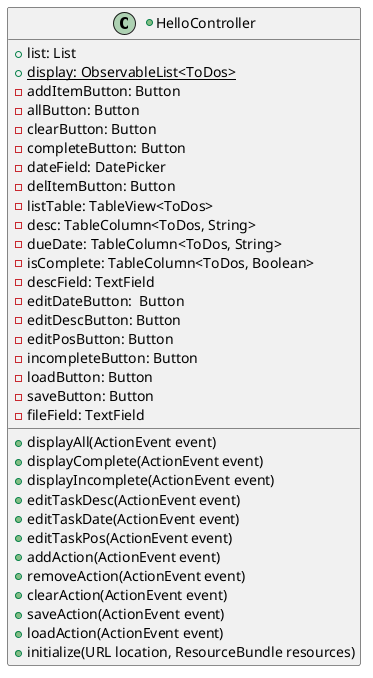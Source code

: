 @startuml
'https://plantuml.com/class-diagram

+class HelloController {
    + list: List
    +{static} display: ObservableList<ToDos>
    - addItemButton: Button
    - allButton: Button
    - clearButton: Button
    - completeButton: Button
    - dateField: DatePicker
    - delItemButton: Button
    - listTable: TableView<ToDos>
    - desc: TableColumn<ToDos, String>
    - dueDate: TableColumn<ToDos, String>
    -  isComplete: TableColumn<ToDos, Boolean>
    - descField: TextField
    - editDateButton:  Button
    - editDescButton: Button
    - editPosButton: Button
    - incompleteButton: Button
    - loadButton: Button
    - saveButton: Button
    - fileField: TextField
+ displayAll(ActionEvent event)
+ displayComplete(ActionEvent event)
+ displayIncomplete(ActionEvent event)
+ editTaskDesc(ActionEvent event)
+ editTaskDate(ActionEvent event)
+ editTaskPos(ActionEvent event)
+ addAction(ActionEvent event)
+ removeAction(ActionEvent event)
+ clearAction(ActionEvent event)
+ saveAction(ActionEvent event)
+ loadAction(ActionEvent event)
+ initialize(URL location, ResourceBundle resources)
}

@enduml
